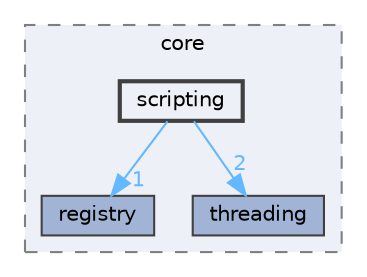 digraph "techstorm/core/scripting"
{
 // LATEX_PDF_SIZE
  bgcolor="transparent";
  edge [fontname=Helvetica,fontsize=10,labelfontname=Helvetica,labelfontsize=10];
  node [fontname=Helvetica,fontsize=10,shape=box,height=0.2,width=0.4];
  compound=true
  subgraph clusterdir_cf837ce2acd7da7bca021b6616dd34cf {
    graph [ bgcolor="#edf0f7", pencolor="grey50", label="core", fontname=Helvetica,fontsize=10 style="filled,dashed", URL="dir_cf837ce2acd7da7bca021b6616dd34cf.html",tooltip=""]
  dir_39c8d88d56cc1f025f25c9118affbe5f [label="registry", fillcolor="#a2b4d6", color="grey25", style="filled", URL="dir_39c8d88d56cc1f025f25c9118affbe5f.html",tooltip=""];
  dir_4215a20b4790baca1f8c0a5a19efcf3f [label="threading", fillcolor="#a2b4d6", color="grey25", style="filled", URL="dir_4215a20b4790baca1f8c0a5a19efcf3f.html",tooltip=""];
  dir_1e4e178e5c33f69f7c7f781e38b1c96e [label="scripting", fillcolor="#edf0f7", color="grey25", style="filled,bold", URL="dir_1e4e178e5c33f69f7c7f781e38b1c96e.html",tooltip=""];
  }
  dir_1e4e178e5c33f69f7c7f781e38b1c96e->dir_39c8d88d56cc1f025f25c9118affbe5f [headlabel="1", labeldistance=1.5 headhref="dir_000107_000097.html" href="dir_000107_000097.html" color="steelblue1" fontcolor="steelblue1"];
  dir_1e4e178e5c33f69f7c7f781e38b1c96e->dir_4215a20b4790baca1f8c0a5a19efcf3f [headlabel="2", labeldistance=1.5 headhref="dir_000107_000131.html" href="dir_000107_000131.html" color="steelblue1" fontcolor="steelblue1"];
}
